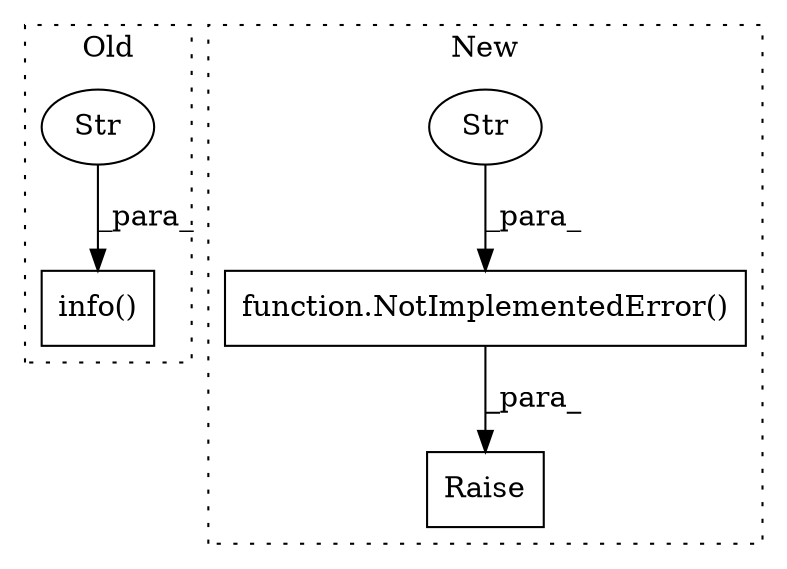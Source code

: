 digraph G {
subgraph cluster0 {
1 [label="info()" a="75" s="4423,4509" l="17,1" shape="box"];
4 [label="Str" a="66" s="4440" l="69" shape="ellipse"];
label = "Old";
style="dotted";
}
subgraph cluster1 {
2 [label="function.NotImplementedError()" a="75" s="1379,1451" l="20,1" shape="box"];
3 [label="Raise" a="91" s="1373" l="6" shape="box"];
5 [label="Str" a="66" s="1399" l="52" shape="ellipse"];
label = "New";
style="dotted";
}
2 -> 3 [label="_para_"];
4 -> 1 [label="_para_"];
5 -> 2 [label="_para_"];
}